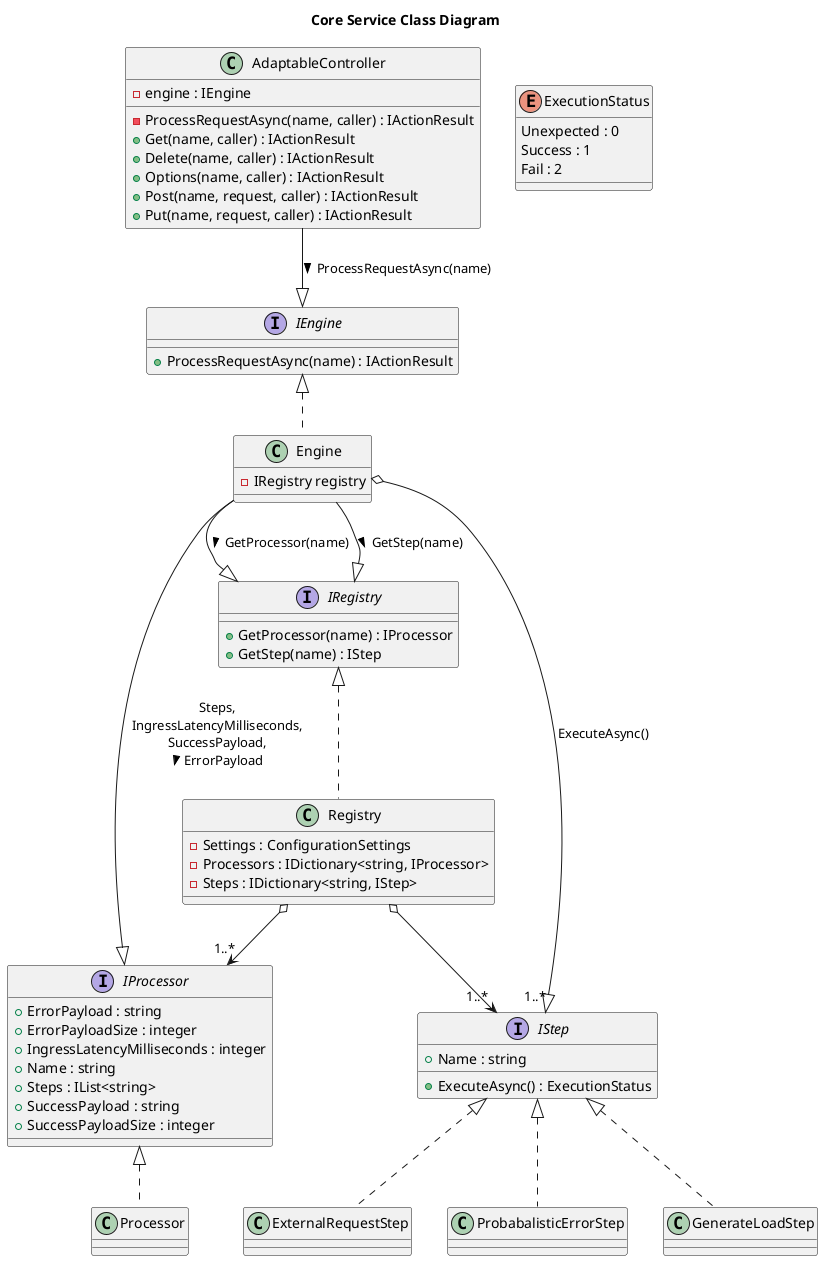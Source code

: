 @startuml
title Core Service Class Diagram

class AdaptableController {
    - engine : IEngine
    - ProcessRequestAsync(name, caller) : IActionResult
    + Get(name, caller) : IActionResult
    + Delete(name, caller) : IActionResult
    + Options(name, caller) : IActionResult
    + Post(name, request, caller) : IActionResult
    + Put(name, request, caller) : IActionResult
}

interface IEngine {
    + ProcessRequestAsync(name) : IActionResult
}

class Engine implements IEngine {
    - IRegistry registry
}

interface IRegistry {
    + GetProcessor(name) : IProcessor
    + GetStep(name) : IStep
}

class Registry implements IRegistry {
    - Settings : ConfigurationSettings
    - Processors : IDictionary<string, IProcessor>
    - Steps : IDictionary<string, IStep>
}

interface IProcessor {
    + ErrorPayload : string
    + ErrorPayloadSize : integer
    + IngressLatencyMilliseconds : integer
    + Name : string
    + Steps : IList<string>
    + SuccessPayload : string
    + SuccessPayloadSize : integer
}

class Processor implements IProcessor {
}

enum ExecutionStatus {
    Unexpected : 0
    Success : 1
    Fail : 2
}

interface IStep {
    + Name : string
    + ExecuteAsync() : ExecutionStatus
}

class GenerateLoadStep implements IStep
class ExternalRequestStep implements IStep
class ProbabalisticErrorStep implements IStep

AdaptableController --|> IEngine : ProcessRequestAsync(name) >
Engine --|> IRegistry : GetProcessor(name) >
Engine --|> IProcessor : Steps,\nIngressLatencyMilliseconds,\nSuccessPayload,\nErrorPayload >
Engine --|> IRegistry : GetStep(name) >
Engine o--|> "1..*" IStep : ExecuteAsync()

Registry o--> "1..*" IStep
Registry o--> "1..*" IProcessor 

@enduml